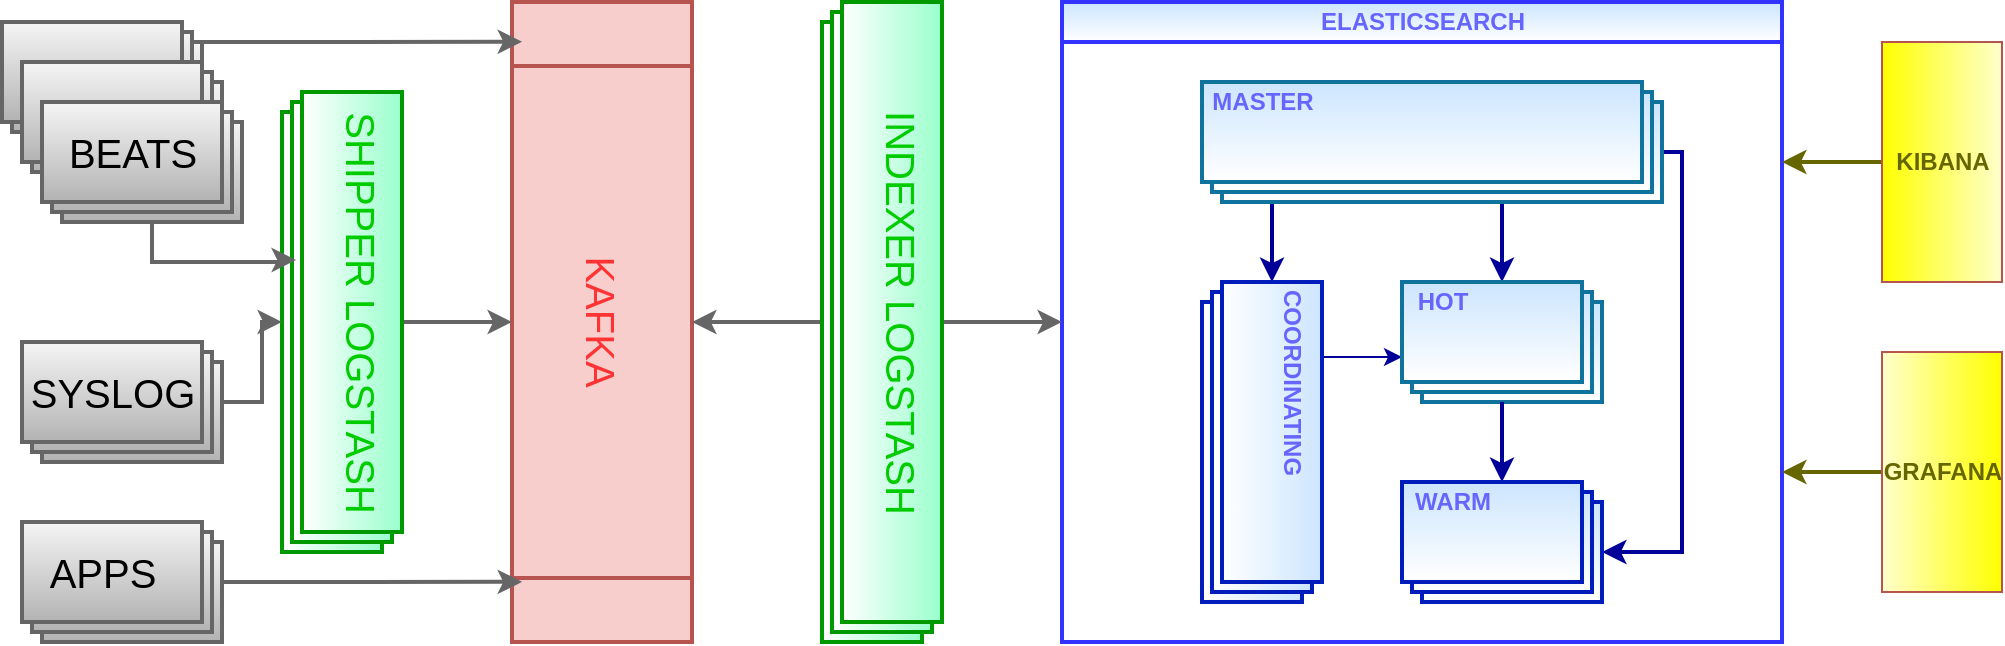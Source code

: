 <mxfile version="14.4.4" type="github">
  <diagram id="R2lEEEUBdFMjLlhIrx00" name="Page-1">
    <mxGraphModel dx="1422" dy="762" grid="1" gridSize="10" guides="1" tooltips="1" connect="1" arrows="1" fold="1" page="1" pageScale="1" pageWidth="1600" pageHeight="900" math="0" shadow="0" extFonts="Permanent Marker^https://fonts.googleapis.com/css?family=Permanent+Marker">
      <root>
        <mxCell id="0" />
        <mxCell id="1" parent="0" />
        <mxCell id="uSduwXZltjfLBemW7_SH-1" value="&lt;span style=&quot;font-size: 20px;&quot;&gt;KAFKA&lt;/span&gt;" style="shape=process;whiteSpace=wrap;html=1;backgroundOutline=1;direction=west;verticalAlign=middle;fontStyle=0;labelBackgroundColor=none;labelBorderColor=none;fillColor=#f8cecc;strokeColor=#b85450;fontColor=#FF3333;rotation=90;flipV=1;flipH=0;fontSize=20;strokeWidth=2;labelPosition=center;verticalLabelPosition=middle;align=center;" parent="1" vertex="1">
          <mxGeometry x="460" y="315" width="320" height="90" as="geometry" />
        </mxCell>
        <mxCell id="uSduwXZltjfLBemW7_SH-2" value="ELASTICSEARCH" style="swimlane;html=1;startSize=20;horizontal=1;containerType=tree;labelBackgroundColor=none;fillColor=#cce5ff;rounded=0;shadow=0;sketch=0;gradientColor=#ffffff;swimlaneFillColor=none;strokeColor=#3333FF;strokeWidth=2;fontColor=#6666FF;" parent="1" vertex="1">
          <mxGeometry x="850" y="200" width="360" height="320" as="geometry" />
        </mxCell>
        <mxCell id="uSduwXZltjfLBemW7_SH-36" style="edgeStyle=orthogonalEdgeStyle;rounded=0;orthogonalLoop=1;jettySize=auto;html=1;entryX=0;entryY=0;entryDx=0;entryDy=25;entryPerimeter=0;fontColor=#FF3333;strokeColor=#000099;strokeWidth=2;" parent="uSduwXZltjfLBemW7_SH-2" source="uSduwXZltjfLBemW7_SH-19" target="uSduwXZltjfLBemW7_SH-28" edge="1">
          <mxGeometry relative="1" as="geometry">
            <Array as="points">
              <mxPoint x="105" y="110" />
              <mxPoint x="105" y="110" />
            </Array>
          </mxGeometry>
        </mxCell>
        <mxCell id="uSduwXZltjfLBemW7_SH-68" style="edgeStyle=orthogonalEdgeStyle;rounded=0;orthogonalLoop=1;jettySize=auto;html=1;exitX=0;exitY=0;exitDx=120;exitDy=60;exitPerimeter=0;fontColor=#FF3333;strokeColor=#000099;strokeWidth=2;" parent="uSduwXZltjfLBemW7_SH-2" source="uSduwXZltjfLBemW7_SH-19" target="uSduwXZltjfLBemW7_SH-52" edge="1">
          <mxGeometry relative="1" as="geometry">
            <Array as="points">
              <mxPoint x="220" y="100" />
            </Array>
          </mxGeometry>
        </mxCell>
        <mxCell id="uSduwXZltjfLBemW7_SH-69" style="edgeStyle=orthogonalEdgeStyle;rounded=0;orthogonalLoop=1;jettySize=auto;html=1;exitX=0;exitY=0;exitDx=230;exitDy=35;exitPerimeter=0;entryX=0;entryY=0;entryDx=100;entryDy=35;entryPerimeter=0;fontColor=#FF3333;strokeColor=#000099;strokeWidth=2;" parent="uSduwXZltjfLBemW7_SH-2" source="uSduwXZltjfLBemW7_SH-19" target="uSduwXZltjfLBemW7_SH-54" edge="1">
          <mxGeometry relative="1" as="geometry">
            <Array as="points">
              <mxPoint x="310" y="75" />
              <mxPoint x="310" y="275" />
            </Array>
          </mxGeometry>
        </mxCell>
        <mxCell id="uSduwXZltjfLBemW7_SH-19" value="" style="verticalLabelPosition=bottom;verticalAlign=top;html=1;shape=mxgraph.basic.layered_rect;dx=10;outlineConnect=0;labelBackgroundColor=none;labelBorderColor=none;strokeColor=#10739e;strokeWidth=2;fillColor=#CCE5FF;gradientColor=#ffffff;fontStyle=1;fontColor=#6666FF;" parent="uSduwXZltjfLBemW7_SH-2" vertex="1">
          <mxGeometry x="70" y="40" width="230" height="60" as="geometry" />
        </mxCell>
        <mxCell id="uSduwXZltjfLBemW7_SH-67" style="edgeStyle=orthogonalEdgeStyle;rounded=0;orthogonalLoop=1;jettySize=auto;html=1;exitX=0;exitY=0;exitDx=37.5;exitDy=0;exitPerimeter=0;entryX=0;entryY=0;entryDx=0;entryDy=37.5;entryPerimeter=0;fontColor=#FF3333;strokeColor=#000099;" parent="uSduwXZltjfLBemW7_SH-2" source="uSduwXZltjfLBemW7_SH-28" target="uSduwXZltjfLBemW7_SH-52" edge="1">
          <mxGeometry relative="1" as="geometry" />
        </mxCell>
        <mxCell id="uSduwXZltjfLBemW7_SH-28" value="" style="verticalLabelPosition=bottom;verticalAlign=top;html=1;shape=mxgraph.basic.layered_rect;dx=10;outlineConnect=0;labelBackgroundColor=none;fontColor=#ffffff;labelBorderColor=none;direction=south;strokeColor=#001DBC;strokeWidth=2;fillColor=#CCE5FF;gradientColor=#ffffff;" parent="uSduwXZltjfLBemW7_SH-2" vertex="1">
          <mxGeometry x="70" y="140" width="60" height="160" as="geometry" />
        </mxCell>
        <mxCell id="uSduwXZltjfLBemW7_SH-52" value="" style="verticalLabelPosition=bottom;verticalAlign=top;html=1;shape=mxgraph.basic.layered_rect;dx=10;outlineConnect=0;labelBackgroundColor=none;strokeColor=#10739e;strokeWidth=2;fillColor=#CCE5FF;gradientColor=#ffffff;" parent="uSduwXZltjfLBemW7_SH-2" vertex="1">
          <mxGeometry x="170" y="140" width="100" height="60" as="geometry" />
        </mxCell>
        <mxCell id="uSduwXZltjfLBemW7_SH-53" value="" style="edgeStyle=orthogonalEdgeStyle;rounded=0;orthogonalLoop=1;jettySize=auto;html=1;strokeColor=#000099;strokeWidth=2;" parent="uSduwXZltjfLBemW7_SH-2" source="uSduwXZltjfLBemW7_SH-52" target="uSduwXZltjfLBemW7_SH-54" edge="1">
          <mxGeometry relative="1" as="geometry" />
        </mxCell>
        <mxCell id="uSduwXZltjfLBemW7_SH-54" value="" style="verticalLabelPosition=bottom;verticalAlign=top;html=1;shape=mxgraph.basic.layered_rect;dx=10;outlineConnect=0;labelBackgroundColor=none;fontColor=#ffffff;strokeWidth=2;strokeColor=#001DBC;fillColor=#CCE5FF;gradientColor=#ffffff;" parent="uSduwXZltjfLBemW7_SH-2" vertex="1">
          <mxGeometry x="170" y="240" width="100" height="60" as="geometry" />
        </mxCell>
        <mxCell id="uSduwXZltjfLBemW7_SH-75" value="COORDINATING" style="text;html=1;align=center;verticalAlign=middle;resizable=0;points=[];autosize=1;rotation=90;fontColor=#6666FF;fontStyle=1" parent="uSduwXZltjfLBemW7_SH-2" vertex="1">
          <mxGeometry x="60" y="180" width="110" height="20" as="geometry" />
        </mxCell>
        <mxCell id="uSduwXZltjfLBemW7_SH-88" value="HOT" style="text;html=1;align=center;verticalAlign=middle;resizable=0;points=[];autosize=1;fontColor=#6666FF;fontStyle=1" parent="uSduwXZltjfLBemW7_SH-2" vertex="1">
          <mxGeometry x="170" y="140" width="40" height="20" as="geometry" />
        </mxCell>
        <mxCell id="uSduwXZltjfLBemW7_SH-89" value="WARM" style="text;html=1;align=center;verticalAlign=middle;resizable=0;points=[];autosize=1;fontColor=#6666FF;fontStyle=1" parent="uSduwXZltjfLBemW7_SH-2" vertex="1">
          <mxGeometry x="170" y="240" width="50" height="20" as="geometry" />
        </mxCell>
        <mxCell id="uSduwXZltjfLBemW7_SH-90" value="MASTER" style="text;html=1;align=center;verticalAlign=middle;resizable=0;points=[];autosize=1;fontColor=#6666FF;fontStyle=1" parent="uSduwXZltjfLBemW7_SH-2" vertex="1">
          <mxGeometry x="65" y="40" width="70" height="20" as="geometry" />
        </mxCell>
        <mxCell id="wwj9QO_b-XbSle_AMWVH-4" style="edgeStyle=orthogonalEdgeStyle;rounded=0;orthogonalLoop=1;jettySize=auto;html=1;entryX=1;entryY=0.25;entryDx=0;entryDy=0;fontColor=#666600;strokeColor=#666600;strokeWidth=2;" parent="1" source="wwj9QO_b-XbSle_AMWVH-1" target="uSduwXZltjfLBemW7_SH-2" edge="1">
          <mxGeometry relative="1" as="geometry" />
        </mxCell>
        <mxCell id="wwj9QO_b-XbSle_AMWVH-1" value="KIBANA" style="verticalLabelPosition=middle;verticalAlign=middle;shape=mxgraph.basic.rect;fillColor2=none;strokeWidth=1;size=20;indent=5;rounded=0;shadow=0;labelBackgroundColor=none;sketch=0;rotation=90;horizontal=0;labelPosition=center;align=center;html=1;strokeColor=#b85450;fillColor=#FFFF00;gradientDirection=north;gradientColor=#FFFFCC;fontColor=#666600;fontStyle=1;rotatable=0;" parent="1" vertex="1">
          <mxGeometry x="1230" y="250" width="120" height="60" as="geometry" />
        </mxCell>
        <mxCell id="wwj9QO_b-XbSle_AMWVH-5" style="edgeStyle=orthogonalEdgeStyle;rounded=0;orthogonalLoop=1;jettySize=auto;html=1;fontColor=#666600;strokeColor=#666600;strokeWidth=2;" parent="1" source="wwj9QO_b-XbSle_AMWVH-3" edge="1">
          <mxGeometry relative="1" as="geometry">
            <mxPoint x="1210" y="435" as="targetPoint" />
          </mxGeometry>
        </mxCell>
        <mxCell id="wwj9QO_b-XbSle_AMWVH-3" value="GRAFANA" style="verticalLabelPosition=middle;verticalAlign=middle;shape=mxgraph.basic.rect;fillColor2=none;strokeWidth=1;size=20;indent=5;rounded=0;shadow=0;labelBackgroundColor=none;sketch=0;rotation=90;horizontal=0;labelPosition=center;align=center;html=1;strokeColor=#b85450;fillColor=#FFFF00;gradientDirection=north;gradientColor=#FFFFCC;fontStyle=1;fontColor=#666600;direction=west;perimeterSpacing=0;snapToPoint=0;portConstraintRotation=0;metaEdit=0;backgroundOutline=0;rotatable=0;" parent="1" vertex="1">
          <mxGeometry x="1230" y="405" width="120" height="60" as="geometry" />
        </mxCell>
        <mxCell id="wwj9QO_b-XbSle_AMWVH-21" style="edgeStyle=orthogonalEdgeStyle;rounded=0;orthogonalLoop=1;jettySize=auto;html=1;entryX=0.5;entryY=1;entryDx=0;entryDy=0;strokeColor=#666666;strokeWidth=2;fontSize=20;fontColor=#00CC00;fillColor=#f5f5f5;" parent="1" source="wwj9QO_b-XbSle_AMWVH-17" target="uSduwXZltjfLBemW7_SH-1" edge="1">
          <mxGeometry relative="1" as="geometry" />
        </mxCell>
        <mxCell id="wwj9QO_b-XbSle_AMWVH-22" style="edgeStyle=orthogonalEdgeStyle;rounded=0;orthogonalLoop=1;jettySize=auto;html=1;entryX=0;entryY=0.5;entryDx=0;entryDy=0;strokeColor=#666666;strokeWidth=2;fontSize=20;fontColor=#00CC00;fillColor=#f5f5f5;" parent="1" source="wwj9QO_b-XbSle_AMWVH-17" target="uSduwXZltjfLBemW7_SH-2" edge="1">
          <mxGeometry relative="1" as="geometry" />
        </mxCell>
        <mxCell id="wwj9QO_b-XbSle_AMWVH-17" value="" style="verticalLabelPosition=bottom;verticalAlign=top;html=1;shape=mxgraph.basic.layered_rect;dx=10;outlineConnect=0;labelBackgroundColor=none;fontColor=#ffffff;labelBorderColor=none;direction=south;strokeWidth=2;gradientColor=#ffffff;fillColor=#99FFCC;strokeColor=#009900;" parent="1" vertex="1">
          <mxGeometry x="730" y="200" width="60" height="320" as="geometry" />
        </mxCell>
        <mxCell id="wwj9QO_b-XbSle_AMWVH-20" style="edgeStyle=orthogonalEdgeStyle;rounded=0;orthogonalLoop=1;jettySize=auto;html=1;entryX=0.5;entryY=0;entryDx=0;entryDy=0;strokeColor=#666666;strokeWidth=2;fontSize=20;fontColor=#00CC00;fillColor=#f5f5f5;" parent="1" source="wwj9QO_b-XbSle_AMWVH-18" target="uSduwXZltjfLBemW7_SH-1" edge="1">
          <mxGeometry relative="1" as="geometry" />
        </mxCell>
        <mxCell id="wwj9QO_b-XbSle_AMWVH-18" value="" style="verticalLabelPosition=bottom;verticalAlign=top;html=1;shape=mxgraph.basic.layered_rect;dx=10;outlineConnect=0;labelBackgroundColor=none;fontColor=#ffffff;labelBorderColor=none;direction=south;strokeWidth=2;gradientColor=#ffffff;fillColor=#99FFCC;strokeColor=#009900;" parent="1" vertex="1">
          <mxGeometry x="460" y="245" width="60" height="230" as="geometry" />
        </mxCell>
        <mxCell id="wwj9QO_b-XbSle_AMWVH-23" value="SHIPPER LOGSTASH" style="text;html=1;align=center;verticalAlign=middle;resizable=0;points=[];autosize=1;fontSize=20;fontColor=#00CC00;rotation=90;" parent="1" vertex="1">
          <mxGeometry x="390" y="340" width="220" height="30" as="geometry" />
        </mxCell>
        <mxCell id="wwj9QO_b-XbSle_AMWVH-24" value="INDEXER LOGSTASH" style="text;html=1;align=center;verticalAlign=middle;resizable=0;points=[];autosize=1;fontSize=20;fontColor=#00CC00;rotation=90;" parent="1" vertex="1">
          <mxGeometry x="660" y="340" width="220" height="30" as="geometry" />
        </mxCell>
        <mxCell id="wwj9QO_b-XbSle_AMWVH-36" style="edgeStyle=orthogonalEdgeStyle;rounded=0;orthogonalLoop=1;jettySize=auto;html=1;entryX=0.094;entryY=0.944;entryDx=0;entryDy=0;entryPerimeter=0;strokeColor=#666666;strokeWidth=2;fontSize=20;fontColor=#000000;gradientColor=#b3b3b3;fillColor=#f5f5f5;" parent="1" source="wwj9QO_b-XbSle_AMWVH-32" target="uSduwXZltjfLBemW7_SH-1" edge="1">
          <mxGeometry relative="1" as="geometry" />
        </mxCell>
        <mxCell id="wwj9QO_b-XbSle_AMWVH-32" value="" style="verticalLabelPosition=bottom;verticalAlign=top;html=1;shape=mxgraph.basic.layered_rect;dx=10;outlineConnect=0;rounded=0;shadow=0;labelBackgroundColor=none;sketch=0;strokeColor=#666666;strokeWidth=2;fillColor=#f5f5f5;gradientColor=#b3b3b3;fontSize=20;" parent="1" vertex="1">
          <mxGeometry x="330" y="460" width="100" height="60" as="geometry" />
        </mxCell>
        <mxCell id="wwj9QO_b-XbSle_AMWVH-33" value="APPS" style="text;html=1;align=center;verticalAlign=middle;resizable=0;points=[];autosize=1;fontSize=20;" parent="1" vertex="1">
          <mxGeometry x="335" y="470" width="70" height="30" as="geometry" />
        </mxCell>
        <mxCell id="wwj9QO_b-XbSle_AMWVH-42" style="edgeStyle=orthogonalEdgeStyle;rounded=0;orthogonalLoop=1;jettySize=auto;html=1;strokeColor=#666666;strokeWidth=2;fontSize=20;fontColor=#000000;gradientColor=#b3b3b3;fillColor=#f5f5f5;" parent="1" source="wwj9QO_b-XbSle_AMWVH-37" target="wwj9QO_b-XbSle_AMWVH-18" edge="1">
          <mxGeometry relative="1" as="geometry" />
        </mxCell>
        <mxCell id="wwj9QO_b-XbSle_AMWVH-37" value="" style="verticalLabelPosition=bottom;verticalAlign=top;html=1;shape=mxgraph.basic.layered_rect;dx=10;outlineConnect=0;rounded=0;shadow=0;labelBackgroundColor=none;sketch=0;strokeColor=#666666;strokeWidth=2;fillColor=#f5f5f5;gradientColor=#b3b3b3;fontSize=20;" parent="1" vertex="1">
          <mxGeometry x="330" y="370" width="100" height="60" as="geometry" />
        </mxCell>
        <mxCell id="wwj9QO_b-XbSle_AMWVH-50" style="edgeStyle=orthogonalEdgeStyle;rounded=0;orthogonalLoop=1;jettySize=auto;html=1;exitX=0;exitY=0;exitDx=100;exitDy=10;exitPerimeter=0;entryX=0.938;entryY=0.944;entryDx=0;entryDy=0;entryPerimeter=0;strokeColor=#666666;strokeWidth=2;fontSize=20;fontColor=#000000;gradientColor=#b3b3b3;fillColor=#f5f5f5;" parent="1" source="wwj9QO_b-XbSle_AMWVH-38" target="uSduwXZltjfLBemW7_SH-1" edge="1">
          <mxGeometry relative="1" as="geometry" />
        </mxCell>
        <mxCell id="wwj9QO_b-XbSle_AMWVH-38" value="" style="verticalLabelPosition=bottom;verticalAlign=top;html=1;shape=mxgraph.basic.layered_rect;dx=10;outlineConnect=0;rounded=0;shadow=0;labelBackgroundColor=none;sketch=0;strokeColor=#666666;strokeWidth=2;fillColor=#f5f5f5;gradientColor=#b3b3b3;fontSize=20;" parent="1" vertex="1">
          <mxGeometry x="320" y="210" width="100" height="60" as="geometry" />
        </mxCell>
        <mxCell id="wwj9QO_b-XbSle_AMWVH-39" value="" style="verticalLabelPosition=bottom;verticalAlign=top;html=1;shape=mxgraph.basic.layered_rect;dx=10;outlineConnect=0;rounded=0;shadow=0;labelBackgroundColor=none;sketch=0;strokeColor=#666666;strokeWidth=2;fillColor=#f5f5f5;gradientColor=#b3b3b3;fontSize=20;" parent="1" vertex="1">
          <mxGeometry x="330" y="230" width="100" height="60" as="geometry" />
        </mxCell>
        <mxCell id="wwj9QO_b-XbSle_AMWVH-47" style="edgeStyle=orthogonalEdgeStyle;rounded=0;orthogonalLoop=1;jettySize=auto;html=1;exitX=0;exitY=0;exitDx=55;exitDy=60;exitPerimeter=0;entryX=0.365;entryY=0.883;entryDx=0;entryDy=0;entryPerimeter=0;strokeColor=#666666;strokeWidth=2;fontSize=20;fontColor=#000000;gradientColor=#b3b3b3;fillColor=#f5f5f5;" parent="1" source="wwj9QO_b-XbSle_AMWVH-40" target="wwj9QO_b-XbSle_AMWVH-18" edge="1">
          <mxGeometry relative="1" as="geometry" />
        </mxCell>
        <mxCell id="wwj9QO_b-XbSle_AMWVH-40" value="" style="verticalLabelPosition=bottom;verticalAlign=top;html=1;shape=mxgraph.basic.layered_rect;dx=10;outlineConnect=0;rounded=0;shadow=0;labelBackgroundColor=none;sketch=0;strokeColor=#666666;strokeWidth=2;fillColor=#f5f5f5;gradientColor=#b3b3b3;fontSize=20;" parent="1" vertex="1">
          <mxGeometry x="340" y="250" width="100" height="60" as="geometry" />
        </mxCell>
        <mxCell id="wwj9QO_b-XbSle_AMWVH-41" value="SYSLOG" style="text;html=1;align=center;verticalAlign=middle;resizable=0;points=[];autosize=1;fontSize=20;" parent="1" vertex="1">
          <mxGeometry x="325" y="380" width="100" height="30" as="geometry" />
        </mxCell>
        <mxCell id="wwj9QO_b-XbSle_AMWVH-43" value="BEATS" style="text;html=1;align=center;verticalAlign=middle;resizable=0;points=[];autosize=1;fontSize=20;" parent="1" vertex="1">
          <mxGeometry x="345" y="260" width="80" height="30" as="geometry" />
        </mxCell>
      </root>
    </mxGraphModel>
  </diagram>
</mxfile>
